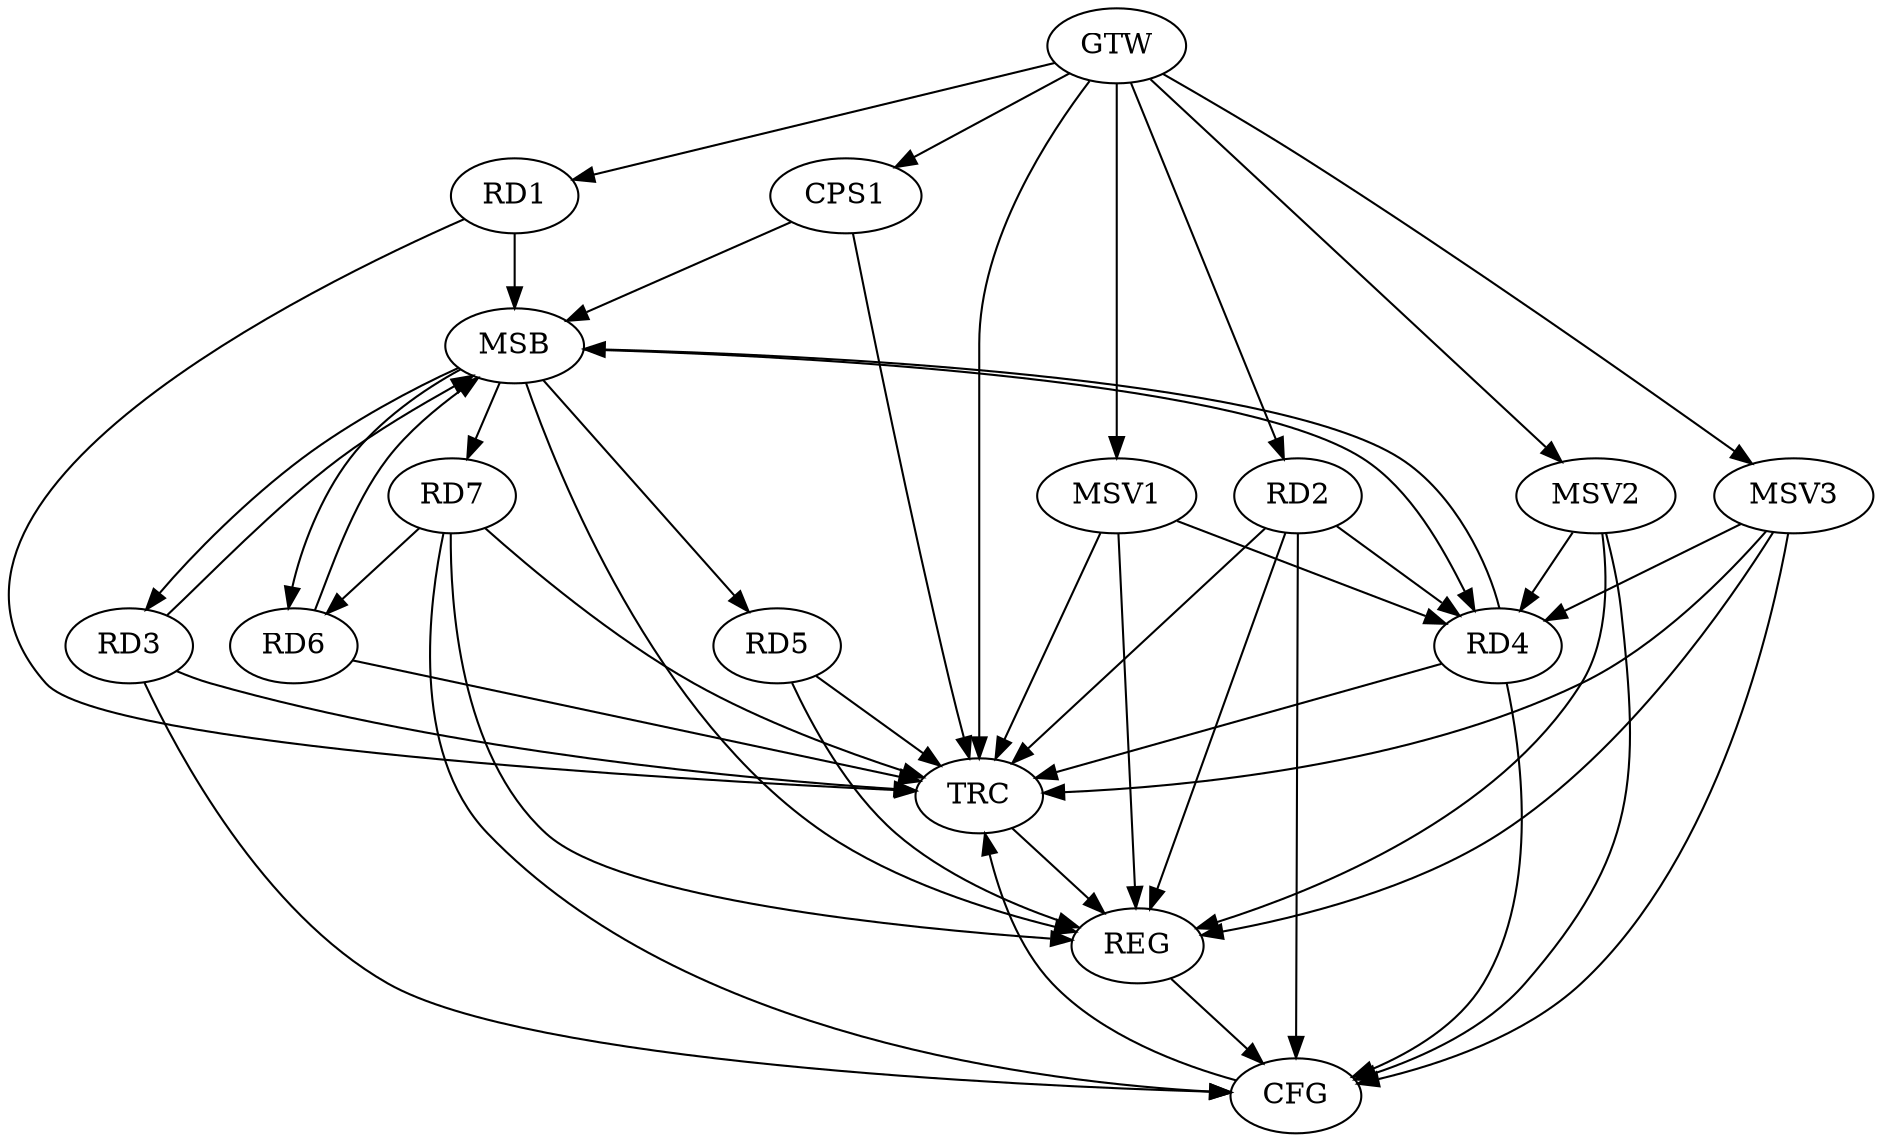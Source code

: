 strict digraph G {
  RD1 [ label="RD1" ];
  RD2 [ label="RD2" ];
  RD3 [ label="RD3" ];
  RD4 [ label="RD4" ];
  RD5 [ label="RD5" ];
  RD6 [ label="RD6" ];
  RD7 [ label="RD7" ];
  CPS1 [ label="CPS1" ];
  GTW [ label="GTW" ];
  REG [ label="REG" ];
  MSB [ label="MSB" ];
  CFG [ label="CFG" ];
  TRC [ label="TRC" ];
  MSV1 [ label="MSV1" ];
  MSV2 [ label="MSV2" ];
  MSV3 [ label="MSV3" ];
  RD2 -> RD4;
  RD7 -> RD6;
  GTW -> RD1;
  GTW -> RD2;
  GTW -> CPS1;
  RD2 -> REG;
  RD5 -> REG;
  RD7 -> REG;
  RD1 -> MSB;
  MSB -> RD7;
  MSB -> REG;
  RD3 -> MSB;
  RD4 -> MSB;
  RD6 -> MSB;
  CPS1 -> MSB;
  MSB -> RD3;
  MSB -> RD4;
  MSB -> RD5;
  MSB -> RD6;
  RD3 -> CFG;
  RD2 -> CFG;
  RD4 -> CFG;
  RD7 -> CFG;
  REG -> CFG;
  RD1 -> TRC;
  RD2 -> TRC;
  RD3 -> TRC;
  RD4 -> TRC;
  RD5 -> TRC;
  RD6 -> TRC;
  RD7 -> TRC;
  CPS1 -> TRC;
  GTW -> TRC;
  CFG -> TRC;
  TRC -> REG;
  MSV1 -> RD4;
  GTW -> MSV1;
  MSV1 -> REG;
  MSV1 -> TRC;
  MSV2 -> RD4;
  GTW -> MSV2;
  MSV2 -> REG;
  MSV2 -> CFG;
  MSV3 -> RD4;
  GTW -> MSV3;
  MSV3 -> REG;
  MSV3 -> TRC;
  MSV3 -> CFG;
}
